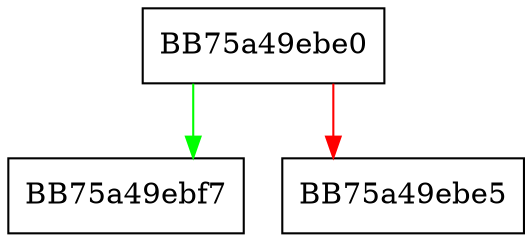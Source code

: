 digraph GetAttributeSize {
  node [shape="box"];
  graph [splines=ortho];
  BB75a49ebe0 -> BB75a49ebf7 [color="green"];
  BB75a49ebe0 -> BB75a49ebe5 [color="red"];
}